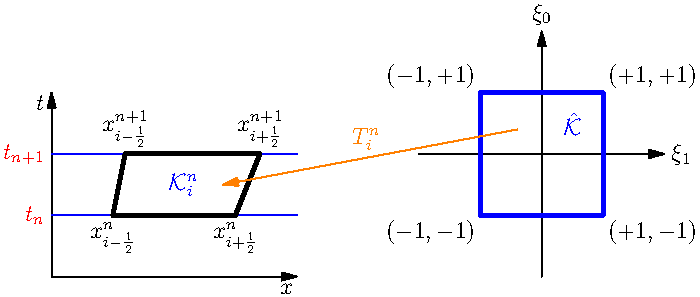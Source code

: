 import graph;
size(350,0);

real a = 2;

xaxis("$x$", 0, a, Arrow);
yaxis("$t$", 0, 1.5, Arrow);

draw((0,1)--(a,1), blue);
draw((0,0.5)--(a,0.5), blue);

pair p1 = (0.5, 0.5);
pair p2 = (0.6, 1.0);
pair p3 = (1.5, 0.5);
pair p4 = (1.7, 1.0);
draw(p1--p2--p4--p3--cycle, black+linewidth(2));

label("$t_{n+1}$", (0,1), W, red);
label("$t_{n}$", (0,0.5), W, red);

label("$\mathcal{K}_i^n$", 0.25*(p1+p2+p3+p4), blue);
label("$x_{i-\frac{1}{2}}^n$", p1, S, black);
label("$x_{i+\frac{1}{2}}^n$", p3, S, black);
label("$x_{i-\frac{1}{2}}^{n+1}$", p2, N, black);
label("$x_{i+\frac{1}{2}}^{n+1}$", p4, N, black);

//label("$K_i^n$", 0.5*(p1+p3), S, red);
//label("$K_i^{n+1}$", 0.5*(p2+p4), N, red);

//label("$Q_{i-\frac{1}{2}}^n$", 0.5*(p1+p2), E, red);
//label("$Q_{i+\frac{1}{2}}^{n}$", 0.5*(p3+p4), E, red);

pair orig = (4,1);
real L = 1.0;
pair r1 = orig - (L,0);
pair r2 = orig + (L,0);
pair r3 = orig - (0,L);
pair r4 = orig + (0,L);
draw(Label("$\xi_1$", EndPoint), r1--r2, Arrow);
draw(Label("$\xi_0$", EndPoint), r3--r4, Arrow);

real s = L/2;
pair s1 = orig + (-s,-s);
pair s2 = orig + (s,-s);
pair s3 = orig + (s,s);
pair s4 = orig + (-s,s);
draw(s1--s2--s3--s4--cycle, blue+linewidth(2));
label("$\hat{\mathcal{K}}$", orig+(s/2,s/2), blue);

label("$(-1,-1)$", s1, SW);
label("$(+1,-1)$", s2, SE);
label("$(+1,+1)$", s3, NE);
label("$(-1,+1)$", s4, NW);

//draw((1.5,0.75){NE}..{SE}(orig+(-0.2,0.2)));
draw(Label("$T_i^n$", MidPoint), (orig+(-0.2,0.2))--(1.4,0.75), orange, Arrow);
